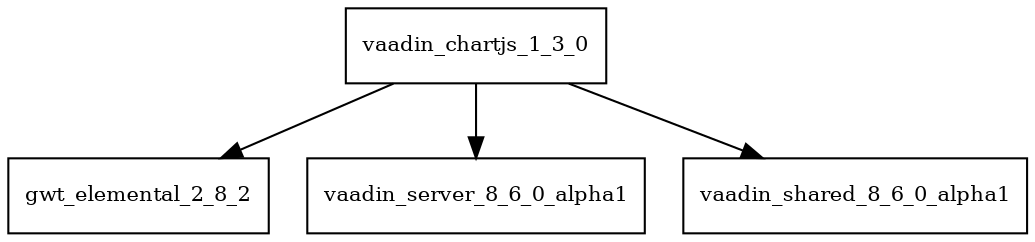 digraph vaadin_chartjs_1_3_0_dependencies {
  node [shape = box, fontsize=10.0];
  vaadin_chartjs_1_3_0 -> gwt_elemental_2_8_2;
  vaadin_chartjs_1_3_0 -> vaadin_server_8_6_0_alpha1;
  vaadin_chartjs_1_3_0 -> vaadin_shared_8_6_0_alpha1;
}
